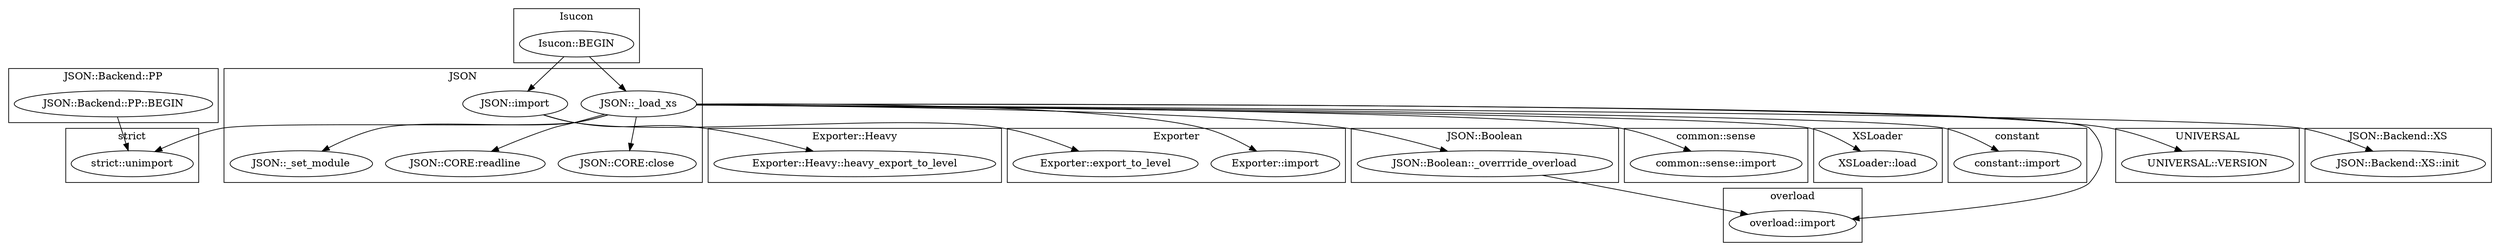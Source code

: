 digraph {
graph [overlap=false]
subgraph cluster_JSON_Boolean {
	label="JSON::Boolean";
	"JSON::Boolean::_overrride_overload";
}
subgraph cluster_Isucon {
	label="Isucon";
	"Isucon::BEGIN";
}
subgraph cluster_strict {
	label="strict";
	"strict::unimport";
}
subgraph cluster_common_sense {
	label="common::sense";
	"common::sense::import";
}
subgraph cluster_XSLoader {
	label="XSLoader";
	"XSLoader::load";
}
subgraph cluster_Exporter_Heavy {
	label="Exporter::Heavy";
	"Exporter::Heavy::heavy_export_to_level";
}
subgraph cluster_constant {
	label="constant";
	"constant::import";
}
subgraph cluster_Exporter {
	label="Exporter";
	"Exporter::import";
	"Exporter::export_to_level";
}
subgraph cluster_JSON_Backend_PP {
	label="JSON::Backend::PP";
	"JSON::Backend::PP::BEGIN";
}
subgraph cluster_overload {
	label="overload";
	"overload::import";
}
subgraph cluster_UNIVERSAL {
	label="UNIVERSAL";
	"UNIVERSAL::VERSION";
}
subgraph cluster_JSON_Backend_XS {
	label="JSON::Backend::XS";
	"JSON::Backend::XS::init";
}
subgraph cluster_JSON {
	label="JSON";
	"JSON::CORE:close";
	"JSON::import";
	"JSON::_set_module";
	"JSON::CORE:readline";
	"JSON::_load_xs";
}
"JSON::import" -> "Exporter::export_to_level";
"JSON::_load_xs" -> "JSON::CORE:readline";
"JSON::import" -> "Exporter::Heavy::heavy_export_to_level";
"JSON::_load_xs" -> "Exporter::import";
"Isucon::BEGIN" -> "JSON::import";
"JSON::_load_xs" -> "common::sense::import";
"JSON::_load_xs" -> "JSON::_set_module";
"Isucon::BEGIN" -> "JSON::_load_xs";
"JSON::_load_xs" -> "constant::import";
"JSON::_load_xs" -> "JSON::CORE:close";
"JSON::Backend::PP::BEGIN" -> "strict::unimport";
"JSON::_load_xs" -> "strict::unimport";
"JSON::_load_xs" -> "XSLoader::load";
"JSON::Boolean::_overrride_overload" -> "overload::import";
"JSON::_load_xs" -> "overload::import";
"JSON::_load_xs" -> "JSON::Backend::XS::init";
"JSON::_load_xs" -> "JSON::Boolean::_overrride_overload";
"JSON::_load_xs" -> "UNIVERSAL::VERSION";
}
